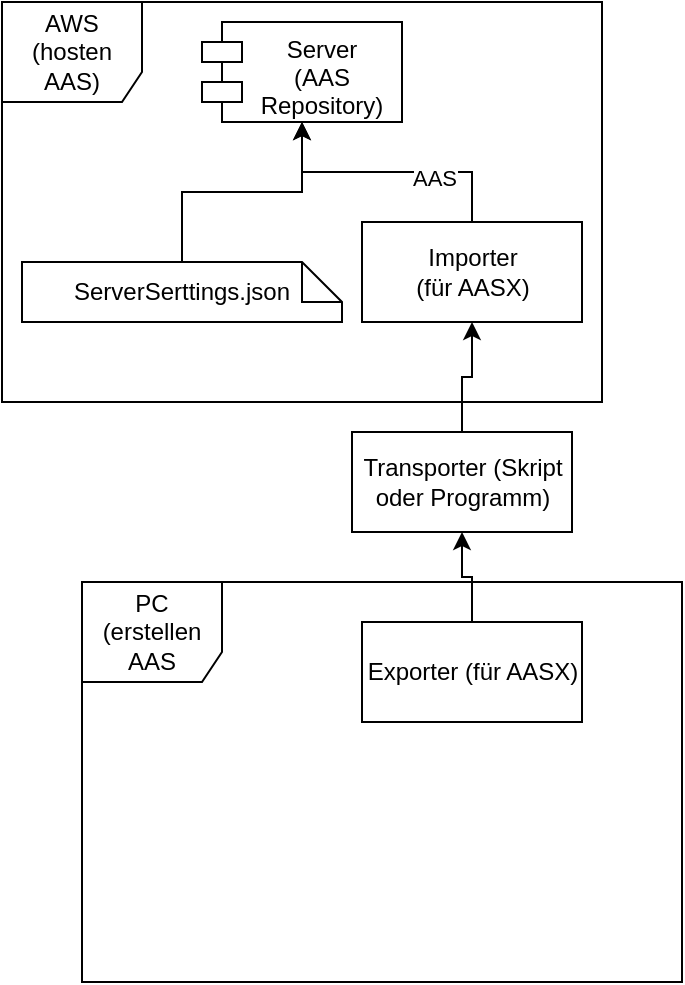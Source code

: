 <mxfile version="14.2.7" type="github">
  <diagram id="Mwsu2u783ob0jfeZUq9d" name="Page-1">
    <mxGraphModel dx="854" dy="404" grid="1" gridSize="10" guides="1" tooltips="1" connect="1" arrows="1" fold="1" page="1" pageScale="1" pageWidth="827" pageHeight="1169" math="0" shadow="0">
      <root>
        <mxCell id="0" />
        <mxCell id="1" parent="0" />
        <mxCell id="CFGpU1DCP03EURR3IezH-2" value="&lt;div&gt;AWS&lt;/div&gt;(hosten AAS)" style="shape=umlFrame;whiteSpace=wrap;html=1;width=70;height=50;" vertex="1" parent="1">
          <mxGeometry x="190" y="20" width="300" height="200" as="geometry" />
        </mxCell>
        <mxCell id="CFGpU1DCP03EURR3IezH-3" value="Server&#xa;(AAS&#xa;Repository)" style="shape=module;align=left;spacingLeft=20;align=center;verticalAlign=top;" vertex="1" parent="1">
          <mxGeometry x="290" y="30" width="100" height="50" as="geometry" />
        </mxCell>
        <mxCell id="CFGpU1DCP03EURR3IezH-5" style="edgeStyle=orthogonalEdgeStyle;rounded=0;orthogonalLoop=1;jettySize=auto;html=1;exitX=0.5;exitY=0;exitDx=0;exitDy=0;exitPerimeter=0;" edge="1" parent="1" source="CFGpU1DCP03EURR3IezH-4" target="CFGpU1DCP03EURR3IezH-3">
          <mxGeometry relative="1" as="geometry" />
        </mxCell>
        <mxCell id="CFGpU1DCP03EURR3IezH-4" value="ServerSerttings.json" style="shape=note;size=20;whiteSpace=wrap;html=1;" vertex="1" parent="1">
          <mxGeometry x="200" y="150" width="160" height="30" as="geometry" />
        </mxCell>
        <mxCell id="CFGpU1DCP03EURR3IezH-7" value="&lt;div&gt;PC&lt;/div&gt;&lt;div&gt;(erstellen&lt;/div&gt;&lt;div&gt;AAS&lt;br&gt;&lt;/div&gt;" style="shape=umlFrame;whiteSpace=wrap;html=1;width=70;height=50;" vertex="1" parent="1">
          <mxGeometry x="230" y="310" width="300" height="200" as="geometry" />
        </mxCell>
        <mxCell id="CFGpU1DCP03EURR3IezH-11" value="" style="edgeStyle=orthogonalEdgeStyle;rounded=0;orthogonalLoop=1;jettySize=auto;html=1;" edge="1" parent="1" source="CFGpU1DCP03EURR3IezH-10" target="CFGpU1DCP03EURR3IezH-3">
          <mxGeometry relative="1" as="geometry" />
        </mxCell>
        <mxCell id="CFGpU1DCP03EURR3IezH-12" value="AAS" style="edgeLabel;html=1;align=center;verticalAlign=middle;resizable=0;points=[];" vertex="1" connectable="0" parent="CFGpU1DCP03EURR3IezH-11">
          <mxGeometry x="-0.348" y="3" relative="1" as="geometry">
            <mxPoint as="offset" />
          </mxGeometry>
        </mxCell>
        <mxCell id="CFGpU1DCP03EURR3IezH-10" value="Importer&lt;br&gt;(für AASX)" style="html=1;" vertex="1" parent="1">
          <mxGeometry x="370" y="130" width="110" height="50" as="geometry" />
        </mxCell>
        <mxCell id="CFGpU1DCP03EURR3IezH-14" style="edgeStyle=orthogonalEdgeStyle;rounded=0;orthogonalLoop=1;jettySize=auto;html=1;exitX=0.5;exitY=0;exitDx=0;exitDy=0;entryX=0.5;entryY=1;entryDx=0;entryDy=0;" edge="1" parent="1" source="CFGpU1DCP03EURR3IezH-15" target="CFGpU1DCP03EURR3IezH-10">
          <mxGeometry relative="1" as="geometry" />
        </mxCell>
        <mxCell id="CFGpU1DCP03EURR3IezH-13" value="Exporter (für AASX)" style="html=1;" vertex="1" parent="1">
          <mxGeometry x="370" y="330" width="110" height="50" as="geometry" />
        </mxCell>
        <mxCell id="CFGpU1DCP03EURR3IezH-15" value="&lt;div&gt;Transporter (Skript &lt;br&gt;&lt;/div&gt;&lt;div&gt;oder Programm)&lt;/div&gt;" style="html=1;" vertex="1" parent="1">
          <mxGeometry x="365" y="235" width="110" height="50" as="geometry" />
        </mxCell>
        <mxCell id="CFGpU1DCP03EURR3IezH-16" style="edgeStyle=orthogonalEdgeStyle;rounded=0;orthogonalLoop=1;jettySize=auto;html=1;exitX=0.5;exitY=0;exitDx=0;exitDy=0;entryX=0.5;entryY=1;entryDx=0;entryDy=0;" edge="1" parent="1" source="CFGpU1DCP03EURR3IezH-13" target="CFGpU1DCP03EURR3IezH-15">
          <mxGeometry relative="1" as="geometry">
            <mxPoint x="425" y="330" as="sourcePoint" />
            <mxPoint x="425" y="180" as="targetPoint" />
          </mxGeometry>
        </mxCell>
      </root>
    </mxGraphModel>
  </diagram>
</mxfile>
